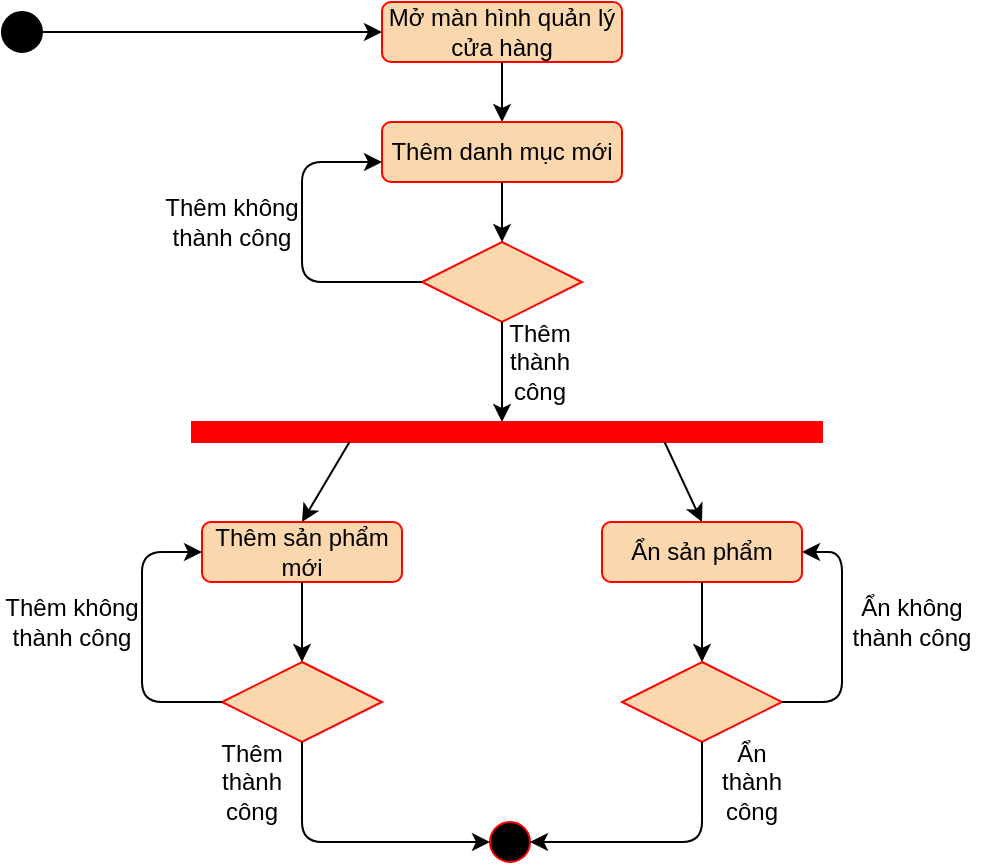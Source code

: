 <mxfile version="14.9.3" type="device"><diagram id="C5RBs43oDa-KdzZeNtuy" name="Page-1"><mxGraphModel dx="953" dy="488" grid="1" gridSize="10" guides="1" tooltips="1" connect="1" arrows="1" fold="1" page="1" pageScale="1" pageWidth="827" pageHeight="1169" math="0" shadow="0"><root><mxCell id="WIyWlLk6GJQsqaUBKTNV-0"/><mxCell id="WIyWlLk6GJQsqaUBKTNV-1" parent="WIyWlLk6GJQsqaUBKTNV-0"/><mxCell id="WIyWlLk6GJQsqaUBKTNV-3" value="Mở màn hình quản lý cửa hàng" style="rounded=1;whiteSpace=wrap;html=1;fontSize=12;glass=0;strokeWidth=1;shadow=0;fillColor=#fad7ac;strokeColor=#FF0000;" parent="WIyWlLk6GJQsqaUBKTNV-1" vertex="1"><mxGeometry x="360" y="60" width="120" height="30" as="geometry"/></mxCell><mxCell id="doNiLEVae5u26BO1gU5x-3" style="edgeStyle=orthogonalEdgeStyle;rounded=0;orthogonalLoop=1;jettySize=auto;html=1;entryX=0;entryY=0.5;entryDx=0;entryDy=0;" edge="1" parent="WIyWlLk6GJQsqaUBKTNV-1" source="doNiLEVae5u26BO1gU5x-0" target="WIyWlLk6GJQsqaUBKTNV-3"><mxGeometry relative="1" as="geometry"/></mxCell><mxCell id="doNiLEVae5u26BO1gU5x-0" value="" style="ellipse;whiteSpace=wrap;html=1;aspect=fixed;fillColor=#000000;" vertex="1" parent="WIyWlLk6GJQsqaUBKTNV-1"><mxGeometry x="170" y="65" width="20" height="20" as="geometry"/></mxCell><mxCell id="doNiLEVae5u26BO1gU5x-9" value="" style="endArrow=classic;html=1;exitX=0.5;exitY=1;exitDx=0;exitDy=0;" edge="1" parent="WIyWlLk6GJQsqaUBKTNV-1" source="WIyWlLk6GJQsqaUBKTNV-3"><mxGeometry width="50" height="50" relative="1" as="geometry"><mxPoint x="260" y="220" as="sourcePoint"/><mxPoint x="420" y="120" as="targetPoint"/></mxGeometry></mxCell><mxCell id="doNiLEVae5u26BO1gU5x-16" value="" style="verticalLabelPosition=bottom;verticalAlign=top;html=1;shape=mxgraph.flowchart.on-page_reference;strokeColor=#FF0000;fillColor=#000000;" vertex="1" parent="WIyWlLk6GJQsqaUBKTNV-1"><mxGeometry x="414" y="470" width="20" height="20" as="geometry"/></mxCell><mxCell id="doNiLEVae5u26BO1gU5x-44" value="" style="rounded=0;whiteSpace=wrap;html=1;strokeColor=#FF0000;fillColor=#FF0000;" vertex="1" parent="WIyWlLk6GJQsqaUBKTNV-1"><mxGeometry x="265" y="270" width="315" height="10" as="geometry"/></mxCell><mxCell id="doNiLEVae5u26BO1gU5x-45" value="Thêm danh mục mới" style="rounded=1;whiteSpace=wrap;html=1;fillColor=#fad7ac;strokeColor=#FF0000;" vertex="1" parent="WIyWlLk6GJQsqaUBKTNV-1"><mxGeometry x="360" y="120" width="120" height="30" as="geometry"/></mxCell><mxCell id="doNiLEVae5u26BO1gU5x-47" value="" style="rhombus;whiteSpace=wrap;html=1;fillColor=#fad7ac;strokeColor=#FF0000;" vertex="1" parent="WIyWlLk6GJQsqaUBKTNV-1"><mxGeometry x="380" y="180" width="80" height="40" as="geometry"/></mxCell><mxCell id="doNiLEVae5u26BO1gU5x-49" value="Thêm sản phẩm mới" style="rounded=1;whiteSpace=wrap;html=1;fillColor=#fad7ac;strokeColor=#FF0000;" vertex="1" parent="WIyWlLk6GJQsqaUBKTNV-1"><mxGeometry x="270" y="320" width="100" height="30" as="geometry"/></mxCell><mxCell id="doNiLEVae5u26BO1gU5x-50" value="Ẩn sản phẩm" style="rounded=1;whiteSpace=wrap;html=1;fillColor=#fad7ac;strokeColor=#FF0000;" vertex="1" parent="WIyWlLk6GJQsqaUBKTNV-1"><mxGeometry x="470" y="320" width="100" height="30" as="geometry"/></mxCell><mxCell id="doNiLEVae5u26BO1gU5x-51" value="" style="rhombus;whiteSpace=wrap;html=1;fillColor=#fad7ac;strokeColor=#FF0000;" vertex="1" parent="WIyWlLk6GJQsqaUBKTNV-1"><mxGeometry x="280" y="390" width="80" height="40" as="geometry"/></mxCell><mxCell id="doNiLEVae5u26BO1gU5x-52" value="" style="rhombus;whiteSpace=wrap;html=1;fillColor=#fad7ac;strokeColor=#FF0000;" vertex="1" parent="WIyWlLk6GJQsqaUBKTNV-1"><mxGeometry x="480" y="390" width="80" height="40" as="geometry"/></mxCell><mxCell id="doNiLEVae5u26BO1gU5x-53" value="" style="endArrow=classic;html=1;exitX=0.5;exitY=1;exitDx=0;exitDy=0;entryX=0.5;entryY=0;entryDx=0;entryDy=0;" edge="1" parent="WIyWlLk6GJQsqaUBKTNV-1" source="doNiLEVae5u26BO1gU5x-45" target="doNiLEVae5u26BO1gU5x-47"><mxGeometry width="50" height="50" relative="1" as="geometry"><mxPoint x="490" y="300" as="sourcePoint"/><mxPoint x="540" y="250" as="targetPoint"/></mxGeometry></mxCell><mxCell id="doNiLEVae5u26BO1gU5x-58" value="Thêm thành công" style="text;html=1;strokeColor=none;fillColor=none;align=center;verticalAlign=middle;whiteSpace=wrap;rounded=0;" vertex="1" parent="WIyWlLk6GJQsqaUBKTNV-1"><mxGeometry x="414" y="230" width="50" height="20" as="geometry"/></mxCell><mxCell id="doNiLEVae5u26BO1gU5x-60" value="" style="edgeStyle=elbowEdgeStyle;elbow=horizontal;endArrow=classic;html=1;exitX=0;exitY=0.5;exitDx=0;exitDy=0;" edge="1" parent="WIyWlLk6GJQsqaUBKTNV-1" source="doNiLEVae5u26BO1gU5x-47"><mxGeometry width="50" height="50" relative="1" as="geometry"><mxPoint x="490" y="290" as="sourcePoint"/><mxPoint x="360" y="140" as="targetPoint"/><Array as="points"><mxPoint x="320" y="170"/></Array></mxGeometry></mxCell><mxCell id="doNiLEVae5u26BO1gU5x-61" value="Thêm không thành công" style="text;html=1;strokeColor=none;fillColor=none;align=center;verticalAlign=middle;whiteSpace=wrap;rounded=0;" vertex="1" parent="WIyWlLk6GJQsqaUBKTNV-1"><mxGeometry x="250" y="160" width="70" height="20" as="geometry"/></mxCell><mxCell id="doNiLEVae5u26BO1gU5x-64" value="" style="endArrow=classic;html=1;exitX=0.5;exitY=1;exitDx=0;exitDy=0;" edge="1" parent="WIyWlLk6GJQsqaUBKTNV-1" source="doNiLEVae5u26BO1gU5x-47"><mxGeometry width="50" height="50" relative="1" as="geometry"><mxPoint x="390" y="320" as="sourcePoint"/><mxPoint x="420" y="270" as="targetPoint"/></mxGeometry></mxCell><mxCell id="doNiLEVae5u26BO1gU5x-65" value="" style="endArrow=classic;html=1;entryX=0.5;entryY=0;entryDx=0;entryDy=0;exitX=0.25;exitY=1;exitDx=0;exitDy=0;" edge="1" parent="WIyWlLk6GJQsqaUBKTNV-1" source="doNiLEVae5u26BO1gU5x-44" target="doNiLEVae5u26BO1gU5x-49"><mxGeometry width="50" height="50" relative="1" as="geometry"><mxPoint x="320" y="282" as="sourcePoint"/><mxPoint x="440" y="270" as="targetPoint"/></mxGeometry></mxCell><mxCell id="doNiLEVae5u26BO1gU5x-66" value="" style="endArrow=classic;html=1;entryX=0.5;entryY=0;entryDx=0;entryDy=0;exitX=0.75;exitY=1;exitDx=0;exitDy=0;" edge="1" parent="WIyWlLk6GJQsqaUBKTNV-1" source="doNiLEVae5u26BO1gU5x-44" target="doNiLEVae5u26BO1gU5x-50"><mxGeometry width="50" height="50" relative="1" as="geometry"><mxPoint x="353.75" y="290" as="sourcePoint"/><mxPoint x="330" y="330" as="targetPoint"/></mxGeometry></mxCell><mxCell id="doNiLEVae5u26BO1gU5x-67" value="" style="endArrow=classic;html=1;exitX=0.5;exitY=1;exitDx=0;exitDy=0;" edge="1" parent="WIyWlLk6GJQsqaUBKTNV-1" source="doNiLEVae5u26BO1gU5x-49" target="doNiLEVae5u26BO1gU5x-51"><mxGeometry width="50" height="50" relative="1" as="geometry"><mxPoint x="390" y="320" as="sourcePoint"/><mxPoint x="440" y="270" as="targetPoint"/></mxGeometry></mxCell><mxCell id="doNiLEVae5u26BO1gU5x-68" value="" style="endArrow=classic;html=1;exitX=0.5;exitY=1;exitDx=0;exitDy=0;entryX=0.5;entryY=0;entryDx=0;entryDy=0;" edge="1" parent="WIyWlLk6GJQsqaUBKTNV-1" source="doNiLEVae5u26BO1gU5x-50" target="doNiLEVae5u26BO1gU5x-52"><mxGeometry width="50" height="50" relative="1" as="geometry"><mxPoint x="330" y="360" as="sourcePoint"/><mxPoint x="330" y="400" as="targetPoint"/></mxGeometry></mxCell><mxCell id="doNiLEVae5u26BO1gU5x-70" value="" style="edgeStyle=elbowEdgeStyle;elbow=vertical;endArrow=classic;html=1;exitX=0.5;exitY=1;exitDx=0;exitDy=0;entryX=0;entryY=0.5;entryDx=0;entryDy=0;entryPerimeter=0;" edge="1" parent="WIyWlLk6GJQsqaUBKTNV-1" source="doNiLEVae5u26BO1gU5x-51" target="doNiLEVae5u26BO1gU5x-16"><mxGeometry width="50" height="50" relative="1" as="geometry"><mxPoint x="384" y="435" as="sourcePoint"/><mxPoint x="390" y="480" as="targetPoint"/><Array as="points"><mxPoint x="350" y="480"/></Array></mxGeometry></mxCell><mxCell id="doNiLEVae5u26BO1gU5x-71" value="" style="edgeStyle=elbowEdgeStyle;elbow=vertical;endArrow=classic;html=1;entryX=1;entryY=0.5;entryDx=0;entryDy=0;entryPerimeter=0;" edge="1" parent="WIyWlLk6GJQsqaUBKTNV-1" target="doNiLEVae5u26BO1gU5x-16"><mxGeometry width="50" height="50" relative="1" as="geometry"><mxPoint x="520" y="430" as="sourcePoint"/><mxPoint x="450" y="480" as="targetPoint"/><Array as="points"><mxPoint x="490" y="480"/></Array></mxGeometry></mxCell><mxCell id="doNiLEVae5u26BO1gU5x-74" value="" style="edgeStyle=segmentEdgeStyle;endArrow=classic;html=1;entryX=1;entryY=0.5;entryDx=0;entryDy=0;" edge="1" parent="WIyWlLk6GJQsqaUBKTNV-1" target="doNiLEVae5u26BO1gU5x-50"><mxGeometry width="50" height="50" relative="1" as="geometry"><mxPoint x="560" y="410" as="sourcePoint"/><mxPoint x="600" y="330" as="targetPoint"/><Array as="points"><mxPoint x="590" y="410"/><mxPoint x="590" y="335"/></Array></mxGeometry></mxCell><mxCell id="doNiLEVae5u26BO1gU5x-75" value="" style="edgeStyle=segmentEdgeStyle;endArrow=classic;html=1;entryX=0;entryY=0.5;entryDx=0;entryDy=0;exitX=0;exitY=0.5;exitDx=0;exitDy=0;" edge="1" parent="WIyWlLk6GJQsqaUBKTNV-1" source="doNiLEVae5u26BO1gU5x-51" target="doNiLEVae5u26BO1gU5x-49"><mxGeometry width="50" height="50" relative="1" as="geometry"><mxPoint x="570" y="420" as="sourcePoint"/><mxPoint x="580" y="345" as="targetPoint"/><Array as="points"><mxPoint x="240" y="410"/><mxPoint x="240" y="335"/></Array></mxGeometry></mxCell><mxCell id="doNiLEVae5u26BO1gU5x-76" value="Thêm thành công" style="text;html=1;strokeColor=none;fillColor=none;align=center;verticalAlign=middle;whiteSpace=wrap;rounded=0;" vertex="1" parent="WIyWlLk6GJQsqaUBKTNV-1"><mxGeometry x="270" y="440" width="50" height="20" as="geometry"/></mxCell><mxCell id="doNiLEVae5u26BO1gU5x-77" value="Ẩn&lt;br&gt;thành công" style="text;html=1;strokeColor=none;fillColor=none;align=center;verticalAlign=middle;whiteSpace=wrap;rounded=0;" vertex="1" parent="WIyWlLk6GJQsqaUBKTNV-1"><mxGeometry x="520" y="440" width="50" height="20" as="geometry"/></mxCell><mxCell id="doNiLEVae5u26BO1gU5x-78" value="Thêm không thành công" style="text;html=1;strokeColor=none;fillColor=none;align=center;verticalAlign=middle;whiteSpace=wrap;rounded=0;" vertex="1" parent="WIyWlLk6GJQsqaUBKTNV-1"><mxGeometry x="170" y="360" width="70" height="20" as="geometry"/></mxCell><mxCell id="doNiLEVae5u26BO1gU5x-79" value="Ẩn không thành công" style="text;html=1;strokeColor=none;fillColor=none;align=center;verticalAlign=middle;whiteSpace=wrap;rounded=0;" vertex="1" parent="WIyWlLk6GJQsqaUBKTNV-1"><mxGeometry x="590" y="360" width="70" height="20" as="geometry"/></mxCell></root></mxGraphModel></diagram></mxfile>